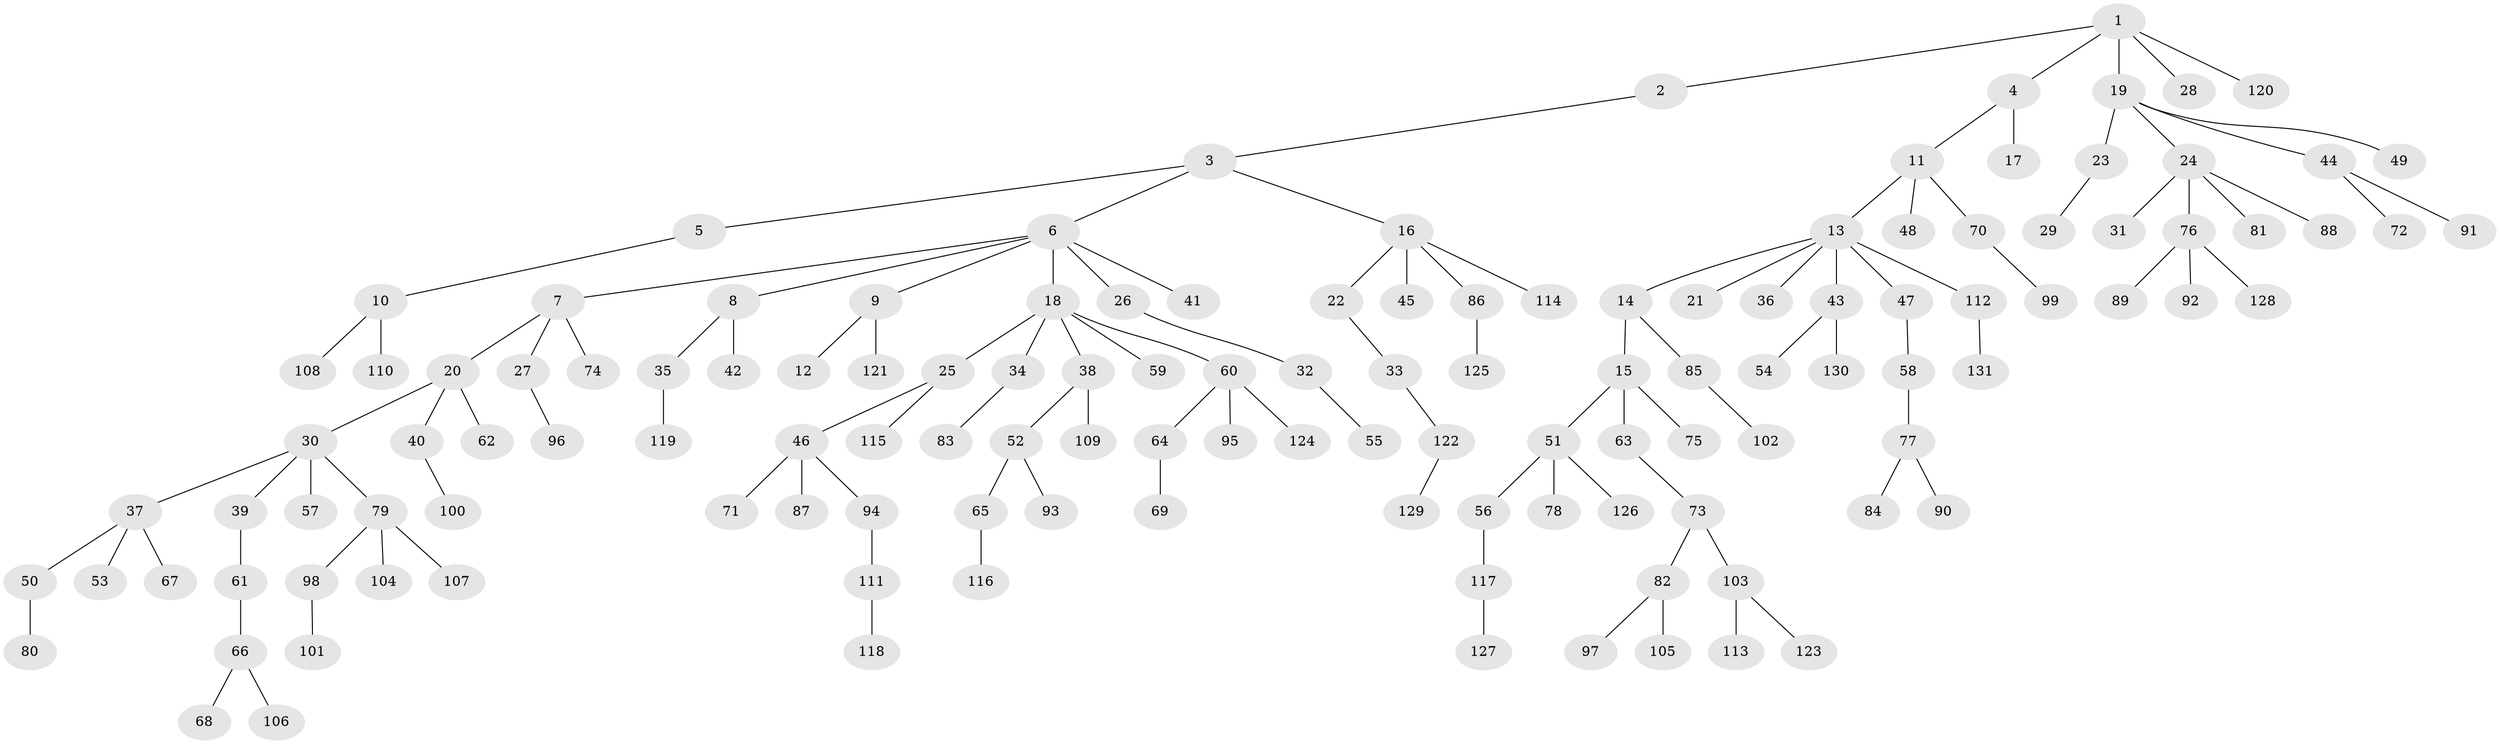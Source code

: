 // coarse degree distribution, {1: 0.475, 2: 0.3, 5: 0.05, 4: 0.1, 3: 0.075}
// Generated by graph-tools (version 1.1) at 2025/37/03/04/25 23:37:23]
// undirected, 131 vertices, 130 edges
graph export_dot {
  node [color=gray90,style=filled];
  1;
  2;
  3;
  4;
  5;
  6;
  7;
  8;
  9;
  10;
  11;
  12;
  13;
  14;
  15;
  16;
  17;
  18;
  19;
  20;
  21;
  22;
  23;
  24;
  25;
  26;
  27;
  28;
  29;
  30;
  31;
  32;
  33;
  34;
  35;
  36;
  37;
  38;
  39;
  40;
  41;
  42;
  43;
  44;
  45;
  46;
  47;
  48;
  49;
  50;
  51;
  52;
  53;
  54;
  55;
  56;
  57;
  58;
  59;
  60;
  61;
  62;
  63;
  64;
  65;
  66;
  67;
  68;
  69;
  70;
  71;
  72;
  73;
  74;
  75;
  76;
  77;
  78;
  79;
  80;
  81;
  82;
  83;
  84;
  85;
  86;
  87;
  88;
  89;
  90;
  91;
  92;
  93;
  94;
  95;
  96;
  97;
  98;
  99;
  100;
  101;
  102;
  103;
  104;
  105;
  106;
  107;
  108;
  109;
  110;
  111;
  112;
  113;
  114;
  115;
  116;
  117;
  118;
  119;
  120;
  121;
  122;
  123;
  124;
  125;
  126;
  127;
  128;
  129;
  130;
  131;
  1 -- 2;
  1 -- 4;
  1 -- 19;
  1 -- 28;
  1 -- 120;
  2 -- 3;
  3 -- 5;
  3 -- 6;
  3 -- 16;
  4 -- 11;
  4 -- 17;
  5 -- 10;
  6 -- 7;
  6 -- 8;
  6 -- 9;
  6 -- 18;
  6 -- 26;
  6 -- 41;
  7 -- 20;
  7 -- 27;
  7 -- 74;
  8 -- 35;
  8 -- 42;
  9 -- 12;
  9 -- 121;
  10 -- 108;
  10 -- 110;
  11 -- 13;
  11 -- 48;
  11 -- 70;
  13 -- 14;
  13 -- 21;
  13 -- 36;
  13 -- 43;
  13 -- 47;
  13 -- 112;
  14 -- 15;
  14 -- 85;
  15 -- 51;
  15 -- 63;
  15 -- 75;
  16 -- 22;
  16 -- 45;
  16 -- 86;
  16 -- 114;
  18 -- 25;
  18 -- 34;
  18 -- 38;
  18 -- 59;
  18 -- 60;
  19 -- 23;
  19 -- 24;
  19 -- 44;
  19 -- 49;
  20 -- 30;
  20 -- 40;
  20 -- 62;
  22 -- 33;
  23 -- 29;
  24 -- 31;
  24 -- 76;
  24 -- 81;
  24 -- 88;
  25 -- 46;
  25 -- 115;
  26 -- 32;
  27 -- 96;
  30 -- 37;
  30 -- 39;
  30 -- 57;
  30 -- 79;
  32 -- 55;
  33 -- 122;
  34 -- 83;
  35 -- 119;
  37 -- 50;
  37 -- 53;
  37 -- 67;
  38 -- 52;
  38 -- 109;
  39 -- 61;
  40 -- 100;
  43 -- 54;
  43 -- 130;
  44 -- 72;
  44 -- 91;
  46 -- 71;
  46 -- 87;
  46 -- 94;
  47 -- 58;
  50 -- 80;
  51 -- 56;
  51 -- 78;
  51 -- 126;
  52 -- 65;
  52 -- 93;
  56 -- 117;
  58 -- 77;
  60 -- 64;
  60 -- 95;
  60 -- 124;
  61 -- 66;
  63 -- 73;
  64 -- 69;
  65 -- 116;
  66 -- 68;
  66 -- 106;
  70 -- 99;
  73 -- 82;
  73 -- 103;
  76 -- 89;
  76 -- 92;
  76 -- 128;
  77 -- 84;
  77 -- 90;
  79 -- 98;
  79 -- 104;
  79 -- 107;
  82 -- 97;
  82 -- 105;
  85 -- 102;
  86 -- 125;
  94 -- 111;
  98 -- 101;
  103 -- 113;
  103 -- 123;
  111 -- 118;
  112 -- 131;
  117 -- 127;
  122 -- 129;
}
